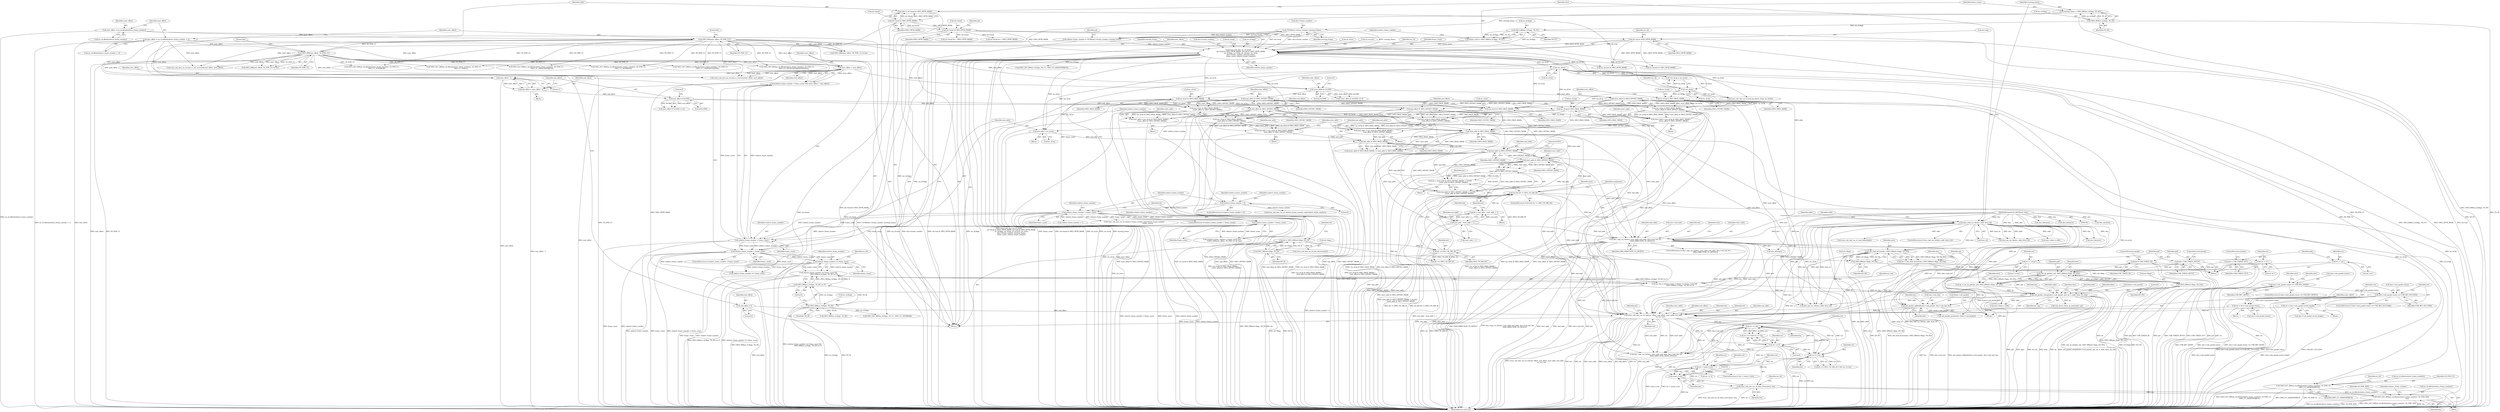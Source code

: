 digraph "0_qemu_26f670a244982335cc08943fb1ec099a2c81e42d@array" {
"1000773" [label="(Call,OHCI_SET_BM(iso_td.offset[relative_frame_number], TD_PSW_SIZE,\n                        len))"];
"1000765" [label="(Call,OHCI_SET_BM(iso_td.offset[relative_frame_number], TD_PSW_CC,\n                        OHCI_CC_DATAOVERRUN))"];
"1000409" [label="(Call,OHCI_BM(start_offset, TD_PSW_CC))"];
"1000389" [label="(Call,start_offset = iso_td.offset[relative_frame_number])"];
"1000419" [label="(Call,OHCI_BM(next_offset, TD_PSW_CC))"];
"1000396" [label="(Call,next_offset = iso_td.offset[relative_frame_number + 1])"];
"1000762" [label="(Call,trace_usb_ohci_iso_td_data_overrun(ret, len))"];
"1000756" [label="(Call,ret > (ssize_t) len)"];
"1000692" [label="(Call,ret <= len)"];
"1000689" [label="(Call,ret >= 0)"];
"1000675" [label="(Call,trace_usb_ohci_iso_td_so(start_offset, end_offset, start_addr, end_addr,\n                             str, len, ret))"];
"1000458" [label="(Call,start_offset & OHCI_OFFSET_MASK)"];
"1000445" [label="(Call,start_offset & 0x1000)"];
"1000434" [label="(Call,start_offset > next_offset)"];
"1000471" [label="(Call,start_offset & OHCI_OFFSET_MASK)"];
"1000512" [label="(Call,end_offset & OHCI_OFFSET_MASK)"];
"1000486" [label="(Call,end_offset & 0x1000)"];
"1000479" [label="(Call,end_offset = next_offset - 1)"];
"1000481" [label="(Call,next_offset - 1)"];
"1000133" [label="(Call,end_offset = 0)"];
"1000499" [label="(Call,end_offset & OHCI_OFFSET_MASK)"];
"1000539" [label="(Call,start_addr & OHCI_OFFSET_MASK)"];
"1000524" [label="(Call,start_addr & OHCI_PAGE_MASK)"];
"1000463" [label="(Call,start_addr = (iso_td.be & OHCI_PAGE_MASK) |\n            (start_offset & OHCI_OFFSET_MASK))"];
"1000465" [label="(Call,(iso_td.be & OHCI_PAGE_MASK) |\n            (start_offset & OHCI_OFFSET_MASK))"];
"1000466" [label="(Call,iso_td.be & OHCI_PAGE_MASK)"];
"1000375" [label="(Call,!iso_td.be)"];
"1000179" [label="(Call,trace_usb_ohci_iso_td_head(\n           ed->head & OHCI_DPTR_MASK, ed->tail & OHCI_DPTR_MASK,\n           iso_td.flags, iso_td.bp, iso_td.next, iso_td.be,\n           ohci->frame_number, starting_frame,\n           frame_count, relative_frame_number))"];
"1000180" [label="(Call,ed->head & OHCI_DPTR_MASK)"];
"1000140" [label="(Call,ed->head & OHCI_DPTR_MASK)"];
"1000185" [label="(Call,ed->tail & OHCI_DPTR_MASK)"];
"1000167" [label="(Call,OHCI_BM(iso_td.flags, TD_FC))"];
"1000160" [label="(Call,OHCI_BM(iso_td.flags, TD_SF))"];
"1000174" [label="(Call,USUB(ohci->frame_number, starting_frame))"];
"1000158" [label="(Call,starting_frame = OHCI_BM(iso_td.flags, TD_SF))"];
"1000165" [label="(Call,frame_count = OHCI_BM(iso_td.flags, TD_FC))"];
"1000172" [label="(Call,relative_frame_number = USUB(ohci->frame_number, starting_frame))"];
"1000450" [label="(Call,start_addr = (iso_td.bp & OHCI_PAGE_MASK) |\n            (start_offset & OHCI_OFFSET_MASK))"];
"1000452" [label="(Call,(iso_td.bp & OHCI_PAGE_MASK) |\n            (start_offset & OHCI_OFFSET_MASK))"];
"1000453" [label="(Call,iso_td.bp & OHCI_PAGE_MASK)"];
"1000371" [label="(Call,!iso_td.bp)"];
"1000494" [label="(Call,iso_td.bp & OHCI_PAGE_MASK)"];
"1000507" [label="(Call,iso_td.be & OHCI_PAGE_MASK)"];
"1000534" [label="(Call,end_addr & OHCI_OFFSET_MASK)"];
"1000527" [label="(Call,end_addr & OHCI_PAGE_MASK)"];
"1000517" [label="(Call,end_addr = iso_td.be)"];
"1000504" [label="(Call,end_addr = (iso_td.be & OHCI_PAGE_MASK) |\n                (end_offset & OHCI_OFFSET_MASK))"];
"1000506" [label="(Call,(iso_td.be & OHCI_PAGE_MASK) |\n                (end_offset & OHCI_OFFSET_MASK))"];
"1000491" [label="(Call,end_addr = (iso_td.bp & OHCI_PAGE_MASK) |\n                (end_offset & OHCI_OFFSET_MASK))"];
"1000493" [label="(Call,(iso_td.bp & OHCI_PAGE_MASK) |\n                (end_offset & OHCI_OFFSET_MASK))"];
"1000559" [label="(Call,ohci_copy_iso_td(ohci, start_addr, end_addr, ohci->usb_buf, len,\n                             DMA_DIRECTION_TO_DEVICE))"];
"1000146" [label="(Call,ohci_read_iso_td(ohci, addr, &iso_td))"];
"1000107" [label="(MethodParameterIn,OHCIState *ohci)"];
"1000138" [label="(Call,addr = ed->head & OHCI_DPTR_MASK)"];
"1000546" [label="(Call,end_addr - start_addr + 1)"];
"1000552" [label="(Call,len && dir != OHCI_TD_DIR_IN)"];
"1000544" [label="(Call,len = end_addr - start_addr + 1)"];
"1000531" [label="(Call,len = (end_addr & OHCI_OFFSET_MASK) + 0x1001\n            - (start_addr & OHCI_OFFSET_MASK))"];
"1000537" [label="(Call,0x1001\n            - (start_addr & OHCI_OFFSET_MASK))"];
"1000554" [label="(Call,dir != OHCI_TD_DIR_IN)"];
"1000330" [label="(Call,dir = OHCI_BM(ed->flags, ED_D))"];
"1000332" [label="(Call,OHCI_BM(ed->flags, ED_D))"];
"1000357" [label="(Call,str = \"setup\")"];
"1000341" [label="(Call,str = \"in\")"];
"1000349" [label="(Call,str = \"out\")"];
"1000621" [label="(Call,usb_packet_addbuf(&ohci->usb_packet, ohci->usb_buf, len))"];
"1000610" [label="(Call,usb_packet_setup(&ohci->usb_packet, pid, ep, 0, addr, false, int_req))"];
"1000602" [label="(Call,usb_ep_get(dev, pid, OHCI_BM(ed->flags, ED_EN)))"];
"1000591" [label="(Call,dev = ohci_find_device(ohci, OHCI_BM(ed->flags, ED_FA)))"];
"1000593" [label="(Call,ohci_find_device(ohci, OHCI_BM(ed->flags, ED_FA)))"];
"1000595" [label="(Call,OHCI_BM(ed->flags, ED_FA))"];
"1000360" [label="(Call,pid = USB_TOKEN_SETUP)"];
"1000352" [label="(Call,pid = USB_TOKEN_OUT)"];
"1000344" [label="(Call,pid = USB_TOKEN_IN)"];
"1000605" [label="(Call,OHCI_BM(ed->flags, ED_EN))"];
"1000600" [label="(Call,ep = usb_ep_get(dev, pid, OHCI_BM(ed->flags, ED_EN)))"];
"1000578" [label="(Call,int_req = relative_frame_number == frame_count &&\n                       OHCI_BM(iso_td.flags, TD_DI) == 0)"];
"1000580" [label="(Call,relative_frame_number == frame_count &&\n                       OHCI_BM(iso_td.flags, TD_DI) == 0)"];
"1000581" [label="(Call,relative_frame_number == frame_count)"];
"1000475" [label="(Call,relative_frame_number < frame_count)"];
"1000431" [label="(Call,relative_frame_number < frame_count)"];
"1000414" [label="(Call,relative_frame_number < frame_count)"];
"1000260" [label="(Call,relative_frame_number > frame_count)"];
"1000250" [label="(Call,relative_frame_number < 0)"];
"1000584" [label="(Call,OHCI_BM(iso_td.flags, TD_DI) == 0)"];
"1000585" [label="(Call,OHCI_BM(iso_td.flags, TD_DI))"];
"1000659" [label="(Call,ret = ohci->usb_packet.actual_length)"];
"1000668" [label="(Call,ret = ohci->usb_packet.status)"];
"1000651" [label="(Call,ohci->usb_packet.status == USB_RET_SUCCESS)"];
"1000637" [label="(Call,ohci->usb_packet.status == USB_RET_ASYNC)"];
"1000733" [label="(Call,ret == len)"];
"1000758" [label="(Call,(ssize_t) len)"];
"1000694" [label="(Identifier,len)"];
"1000586" [label="(Call,iso_td.flags)"];
"1000339" [label="(Block,)"];
"1000630" [label="(Call,usb_handle_packet(dev, &ohci->usb_packet))"];
"1000418" [label="(Call,OHCI_BM(next_offset, TD_PSW_CC) & 0xe)"];
"1000333" [label="(Call,ed->flags)"];
"1000527" [label="(Call,end_addr & OHCI_PAGE_MASK)"];
"1000324" [label="(Call,ohci_die(ohci))"];
"1000514" [label="(Identifier,OHCI_OFFSET_MASK)"];
"1000678" [label="(Identifier,start_addr)"];
"1000485" [label="(Call,(end_offset & 0x1000) == 0)"];
"1000659" [label="(Call,ret = ohci->usb_packet.actual_length)"];
"1000677" [label="(Identifier,end_offset)"];
"1000107" [label="(MethodParameterIn,OHCIState *ohci)"];
"1000501" [label="(Identifier,OHCI_OFFSET_MASK)"];
"1000250" [label="(Call,relative_frame_number < 0)"];
"1000179" [label="(Call,trace_usb_ohci_iso_td_head(\n           ed->head & OHCI_DPTR_MASK, ed->tail & OHCI_DPTR_MASK,\n           iso_td.flags, iso_td.bp, iso_td.next, iso_td.be,\n           ohci->frame_number, starting_frame,\n           frame_count, relative_frame_number))"];
"1000657" [label="(Identifier,USB_RET_SUCCESS)"];
"1000643" [label="(Identifier,USB_RET_ASYNC)"];
"1000460" [label="(Identifier,OHCI_OFFSET_MASK)"];
"1000534" [label="(Call,end_addr & OHCI_OFFSET_MASK)"];
"1000149" [label="(Call,&iso_td)"];
"1000658" [label="(Block,)"];
"1000768" [label="(Identifier,iso_td)"];
"1000681" [label="(Identifier,len)"];
"1000398" [label="(Call,iso_td.offset[relative_frame_number + 1])"];
"1000480" [label="(Identifier,end_offset)"];
"1000173" [label="(Identifier,relative_frame_number)"];
"1000486" [label="(Call,end_offset & 0x1000)"];
"1000166" [label="(Identifier,frame_count)"];
"1000133" [label="(Call,end_offset = 0)"];
"1000626" [label="(Call,ohci->usb_buf)"];
"1000465" [label="(Call,(iso_td.be & OHCI_PAGE_MASK) |\n            (start_offset & OHCI_OFFSET_MASK))"];
"1000737" [label="(Call,OHCI_SET_BM(iso_td.offset[relative_frame_number], TD_PSW_CC,\n                    OHCI_CC_NOERROR))"];
"1000445" [label="(Call,start_offset & 0x1000)"];
"1000353" [label="(Identifier,pid)"];
"1000774" [label="(Call,iso_td.offset[relative_frame_number])"];
"1000512" [label="(Call,end_offset & OHCI_OFFSET_MASK)"];
"1000526" [label="(Identifier,OHCI_PAGE_MASK)"];
"1000165" [label="(Call,frame_count = OHCI_BM(iso_td.flags, TD_FC))"];
"1000616" [label="(Identifier,ep)"];
"1000363" [label="(ControlStructure,break;)"];
"1000273" [label="(Call,ed->head &= ~OHCI_DPTR_MASK)"];
"1000618" [label="(Identifier,addr)"];
"1000380" [label="(Call,trace_usb_ohci_iso_td_bad_bp_be(iso_td.bp, iso_td.be))"];
"1000189" [label="(Identifier,OHCI_DPTR_MASK)"];
"1000569" [label="(Call,ohci_die(ohci))"];
"1000168" [label="(Call,iso_td.flags)"];
"1000772" [label="(Identifier,OHCI_CC_DATAOVERRUN)"];
"1000560" [label="(Identifier,ohci)"];
"1000187" [label="(Identifier,ed)"];
"1000506" [label="(Call,(iso_td.be & OHCI_PAGE_MASK) |\n                (end_offset & OHCI_OFFSET_MASK))"];
"1000344" [label="(Call,pid = USB_TOKEN_IN)"];
"1000492" [label="(Identifier,end_addr)"];
"1000164" [label="(Identifier,TD_SF)"];
"1000765" [label="(Call,OHCI_SET_BM(iso_td.offset[relative_frame_number], TD_PSW_CC,\n                        OHCI_CC_DATAOVERRUN))"];
"1000377" [label="(Identifier,iso_td)"];
"1000733" [label="(Call,ret == len)"];
"1000624" [label="(Identifier,ohci)"];
"1000459" [label="(Identifier,start_offset)"];
"1000553" [label="(Identifier,len)"];
"1000596" [label="(Call,ed->flags)"];
"1000603" [label="(Identifier,dev)"];
"1000199" [label="(Call,iso_td.be)"];
"1000680" [label="(Identifier,str)"];
"1000859" [label="(Call,OHCI_SET_BM(iso_td.flags, TD_CC, OHCI_CC_NOERROR))"];
"1000676" [label="(Identifier,start_offset)"];
"1000764" [label="(Identifier,len)"];
"1000438" [label="(Call,trace_usb_ohci_iso_td_bad_cc_overrun(start_offset, next_offset))"];
"1000359" [label="(Literal,\"setup\")"];
"1000207" [label="(Identifier,relative_frame_number)"];
"1000789" [label="(Call,OHCI_SET_BM(iso_td.offset[relative_frame_number], TD_PSW_CC,\n                        OHCI_CC_DATAUNDERRUN))"];
"1000516" [label="(Block,)"];
"1000636" [label="(ControlStructure,if (ohci->usb_packet.status == USB_RET_ASYNC))"];
"1000408" [label="(Call,OHCI_BM(start_offset, TD_PSW_CC) & 0xe)"];
"1000546" [label="(Call,end_addr - start_addr + 1)"];
"1000479" [label="(Call,end_offset = next_offset - 1)"];
"1000874" [label="(Call,iso_td.next & OHCI_DPTR_MASK)"];
"1000462" [label="(Block,)"];
"1000910" [label="(Call,ohci_put_iso_td(ohci, addr, &iso_td))"];
"1000262" [label="(Identifier,frame_count)"];
"1000583" [label="(Identifier,frame_count)"];
"1000763" [label="(Identifier,ret)"];
"1000490" [label="(Block,)"];
"1000415" [label="(Identifier,relative_frame_number)"];
"1000421" [label="(Identifier,TD_PSW_CC)"];
"1000196" [label="(Call,iso_td.next)"];
"1000146" [label="(Call,ohci_read_iso_td(ohci, addr, &iso_td))"];
"1000679" [label="(Identifier,end_addr)"];
"1000457" [label="(Identifier,OHCI_PAGE_MASK)"];
"1000773" [label="(Call,OHCI_SET_BM(iso_td.offset[relative_frame_number], TD_PSW_SIZE,\n                        len))"];
"1000487" [label="(Identifier,end_offset)"];
"1000660" [label="(Identifier,ret)"];
"1000389" [label="(Call,start_offset = iso_td.offset[relative_frame_number])"];
"1000211" [label="(Identifier,iso_td)"];
"1000670" [label="(Call,ohci->usb_packet.status)"];
"1000646" [label="(Identifier,dev)"];
"1000756" [label="(Call,ret > (ssize_t) len)"];
"1000615" [label="(Identifier,pid)"];
"1000533" [label="(Call,(end_addr & OHCI_OFFSET_MASK) + 0x1001\n            - (start_addr & OHCI_OFFSET_MASK))"];
"1000358" [label="(Identifier,str)"];
"1000453" [label="(Call,iso_td.bp & OHCI_PAGE_MASK)"];
"1000734" [label="(Identifier,ret)"];
"1000346" [label="(Identifier,USB_TOKEN_IN)"];
"1000645" [label="(Call,usb_device_flush_ep_queue(dev, ep))"];
"1000916" [label="(Call,ohci_die(ohci))"];
"1000755" [label="(ControlStructure,if (ret > (ssize_t) len))"];
"1000575" [label="(Identifier,completion)"];
"1000697" [label="(Call,ohci_copy_iso_td(ohci, start_addr, end_addr, ohci->usb_buf, ret,\n                             DMA_DIRECTION_FROM_DEVICE))"];
"1000493" [label="(Call,(iso_td.bp & OHCI_PAGE_MASK) |\n                (end_offset & OHCI_OFFSET_MASK))"];
"1000483" [label="(Literal,1)"];
"1000361" [label="(Identifier,pid)"];
"1000667" [label="(Block,)"];
"1000761" [label="(Block,)"];
"1000154" [label="(Call,ohci_die(ohci))"];
"1000855" [label="(Call,relative_frame_number == frame_count)"];
"1000601" [label="(Identifier,ep)"];
"1000500" [label="(Identifier,end_offset)"];
"1000477" [label="(Identifier,frame_count)"];
"1000172" [label="(Call,relative_frame_number = USUB(ohci->frame_number, starting_frame))"];
"1000345" [label="(Identifier,pid)"];
"1000554" [label="(Call,dir != OHCI_TD_DIR_IN)"];
"1000544" [label="(Call,len = end_addr - start_addr + 1)"];
"1000637" [label="(Call,ohci->usb_packet.status == USB_RET_ASYNC)"];
"1000589" [label="(Identifier,TD_DI)"];
"1000206" [label="(Identifier,frame_count)"];
"1000689" [label="(Call,ret >= 0)"];
"1000186" [label="(Call,ed->tail)"];
"1000352" [label="(Call,pid = USB_TOKEN_OUT)"];
"1000499" [label="(Call,end_offset & OHCI_OFFSET_MASK)"];
"1000528" [label="(Identifier,end_addr)"];
"1000370" [label="(Call,!iso_td.bp || !iso_td.be)"];
"1000354" [label="(Identifier,USB_TOKEN_OUT)"];
"1000416" [label="(Identifier,frame_count)"];
"1000255" [label="(Identifier,relative_frame_number)"];
"1000267" [label="(Call,OHCI_SET_BM(iso_td.flags, TD_CC, OHCI_CC_DATAOVERRUN))"];
"1000688" [label="(Call,ret >= 0 && ret <= len)"];
"1000669" [label="(Identifier,ret)"];
"1000473" [label="(Identifier,OHCI_OFFSET_MASK)"];
"1000494" [label="(Call,iso_td.bp & OHCI_PAGE_MASK)"];
"1000519" [label="(Call,iso_td.be)"];
"1000580" [label="(Call,relative_frame_number == frame_count &&\n                       OHCI_BM(iso_td.flags, TD_DI) == 0)"];
"1000576" [label="(Block,)"];
"1000735" [label="(Identifier,len)"];
"1000446" [label="(Identifier,start_offset)"];
"1000147" [label="(Identifier,ohci)"];
"1000141" [label="(Call,ed->head)"];
"1000539" [label="(Call,start_addr & OHCI_OFFSET_MASK)"];
"1000638" [label="(Call,ohci->usb_packet.status)"];
"1000191" [label="(Identifier,iso_td)"];
"1000654" [label="(Identifier,ohci)"];
"1000452" [label="(Call,(iso_td.bp & OHCI_PAGE_MASK) |\n            (start_offset & OHCI_OFFSET_MASK))"];
"1000622" [label="(Call,&ohci->usb_packet)"];
"1000651" [label="(Call,ohci->usb_packet.status == USB_RET_SUCCESS)"];
"1000347" [label="(ControlStructure,break;)"];
"1000362" [label="(Identifier,USB_TOKEN_SETUP)"];
"1000711" [label="(Call,OHCI_SET_BM(iso_td.offset[relative_frame_number], TD_PSW_CC,\n                    OHCI_CC_NOERROR))"];
"1000543" [label="(Block,)"];
"1000341" [label="(Call,str = \"in\")"];
"1000886" [label="(Call,ohci->done = addr)"];
"1000175" [label="(Call,ohci->frame_number)"];
"1000498" [label="(Identifier,OHCI_PAGE_MASK)"];
"1000482" [label="(Identifier,next_offset)"];
"1000349" [label="(Call,str = \"out\")"];
"1000532" [label="(Identifier,len)"];
"1000619" [label="(Identifier,false)"];
"1000845" [label="(Call,OHCI_SET_BM(iso_td.offset[relative_frame_number], TD_PSW_CC,\n                            OHCI_CC_UNDEXPETEDPID))"];
"1000511" [label="(Identifier,OHCI_PAGE_MASK)"];
"1000780" [label="(Identifier,len)"];
"1000180" [label="(Call,ed->head & OHCI_DPTR_MASK)"];
"1000541" [label="(Identifier,OHCI_OFFSET_MASK)"];
"1000413" [label="(Call,(relative_frame_number < frame_count) && \n         !(OHCI_BM(next_offset, TD_PSW_CC) & 0xe))"];
"1000185" [label="(Call,ed->tail & OHCI_DPTR_MASK)"];
"1000433" [label="(Identifier,frame_count)"];
"1000779" [label="(Identifier,TD_PSW_SIZE)"];
"1000587" [label="(Identifier,iso_td)"];
"1000920" [label="(MethodReturn,static int)"];
"1000365" [label="(Call,trace_usb_ohci_iso_td_bad_direction(dir))"];
"1000249" [label="(ControlStructure,if (relative_frame_number < 0))"];
"1000530" [label="(Block,)"];
"1000584" [label="(Call,OHCI_BM(iso_td.flags, TD_DI) == 0)"];
"1000481" [label="(Call,next_offset - 1)"];
"1000251" [label="(Identifier,relative_frame_number)"];
"1000454" [label="(Call,iso_td.bp)"];
"1000585" [label="(Call,OHCI_BM(iso_td.flags, TD_DI))"];
"1000631" [label="(Identifier,dev)"];
"1000436" [label="(Identifier,next_offset)"];
"1000466" [label="(Call,iso_td.be & OHCI_PAGE_MASK)"];
"1000160" [label="(Call,OHCI_BM(iso_td.flags, TD_SF))"];
"1000524" [label="(Call,start_addr & OHCI_PAGE_MASK)"];
"1000609" [label="(Identifier,ED_EN)"];
"1000422" [label="(Literal,0xe)"];
"1000402" [label="(Call,relative_frame_number + 1)"];
"1000167" [label="(Call,OHCI_BM(iso_td.flags, TD_FC))"];
"1000578" [label="(Call,int_req = relative_frame_number == frame_count &&\n                       OHCI_BM(iso_td.flags, TD_DI) == 0)"];
"1000611" [label="(Call,&ohci->usb_packet)"];
"1000435" [label="(Identifier,start_offset)"];
"1000134" [label="(Identifier,end_offset)"];
"1000371" [label="(Call,!iso_td.bp)"];
"1000757" [label="(Identifier,ret)"];
"1000458" [label="(Call,start_offset & OHCI_OFFSET_MASK)"];
"1000332" [label="(Call,OHCI_BM(ed->flags, ED_D))"];
"1000444" [label="(Call,(start_offset & 0x1000) == 0)"];
"1000331" [label="(Identifier,dir)"];
"1000397" [label="(Identifier,next_offset)"];
"1000343" [label="(Literal,\"in\")"];
"1000342" [label="(Identifier,str)"];
"1000652" [label="(Call,ohci->usb_packet.status)"];
"1000489" [label="(Literal,0)"];
"1000338" [label="(Identifier,dir)"];
"1000766" [label="(Call,iso_td.offset[relative_frame_number])"];
"1000148" [label="(Identifier,addr)"];
"1000590" [label="(Literal,0)"];
"1000604" [label="(Identifier,pid)"];
"1000491" [label="(Call,end_addr = (iso_td.bp & OHCI_PAGE_MASK) |\n                (end_offset & OHCI_OFFSET_MASK))"];
"1000661" [label="(Call,ohci->usb_packet.actual_length)"];
"1000760" [label="(Identifier,len)"];
"1000559" [label="(Call,ohci_copy_iso_td(ohci, start_addr, end_addr, ohci->usb_buf, len,\n                             DMA_DIRECTION_TO_DEVICE))"];
"1000294" [label="(Call,ohci->done = addr)"];
"1000432" [label="(Identifier,relative_frame_number)"];
"1000545" [label="(Identifier,len)"];
"1000451" [label="(Identifier,start_addr)"];
"1000110" [label="(Block,)"];
"1000471" [label="(Call,start_offset & OHCI_OFFSET_MASK)"];
"1000547" [label="(Identifier,end_addr)"];
"1000318" [label="(Call,ohci_put_iso_td(ohci, addr, &iso_td))"];
"1000513" [label="(Identifier,end_offset)"];
"1000205" [label="(Identifier,starting_frame)"];
"1000351" [label="(Literal,\"out\")"];
"1000476" [label="(Identifier,relative_frame_number)"];
"1000682" [label="(Identifier,ret)"];
"1000350" [label="(Identifier,str)"];
"1000594" [label="(Identifier,ohci)"];
"1000158" [label="(Call,starting_frame = OHCI_BM(iso_td.flags, TD_SF))"];
"1000552" [label="(Call,len && dir != OHCI_TD_DIR_IN)"];
"1000254" [label="(Call,trace_usb_ohci_iso_td_relative_frame_number_neg(relative_frame_number))"];
"1000412" [label="(Literal,0xe)"];
"1000591" [label="(Call,dev = ohci_find_device(ohci, OHCI_BM(ed->flags, ED_FA)))"];
"1000692" [label="(Call,ret <= len)"];
"1000605" [label="(Call,OHCI_BM(ed->flags, ED_EN))"];
"1000420" [label="(Identifier,next_offset)"];
"1000504" [label="(Call,end_addr = (iso_td.be & OHCI_PAGE_MASK) |\n                (end_offset & OHCI_OFFSET_MASK))"];
"1000606" [label="(Call,ed->flags)"];
"1000171" [label="(Identifier,TD_FC)"];
"1000540" [label="(Identifier,start_addr)"];
"1000804" [label="(Call,OHCI_SET_BM(iso_td.offset[relative_frame_number], TD_PSW_CC,\n                            OHCI_CC_DEVICENOTRESPONDING))"];
"1000414" [label="(Call,relative_frame_number < frame_count)"];
"1000525" [label="(Identifier,start_addr)"];
"1000252" [label="(Literal,0)"];
"1000470" [label="(Identifier,OHCI_PAGE_MASK)"];
"1000475" [label="(Call,relative_frame_number < frame_count)"];
"1000430" [label="(Call,(relative_frame_number < frame_count) && (start_offset > next_offset))"];
"1000152" [label="(Call,trace_usb_ohci_iso_td_read_failed(addr))"];
"1000592" [label="(Identifier,dev)"];
"1000650" [label="(ControlStructure,if (ohci->usb_packet.status == USB_RET_SUCCESS))"];
"1000396" [label="(Call,next_offset = iso_td.offset[relative_frame_number + 1])"];
"1000561" [label="(Identifier,start_addr)"];
"1000140" [label="(Call,ed->head & OHCI_DPTR_MASK)"];
"1000153" [label="(Identifier,addr)"];
"1000762" [label="(Call,trace_usb_ohci_iso_td_data_overrun(ret, len))"];
"1000139" [label="(Identifier,addr)"];
"1000478" [label="(Block,)"];
"1000161" [label="(Call,iso_td.flags)"];
"1000668" [label="(Call,ret = ohci->usb_packet.status)"];
"1000495" [label="(Call,iso_td.bp)"];
"1000447" [label="(Literal,0x1000)"];
"1000531" [label="(Call,len = (end_addr & OHCI_OFFSET_MASK) + 0x1001\n            - (start_addr & OHCI_OFFSET_MASK))"];
"1000548" [label="(Call,start_addr + 1)"];
"1000411" [label="(Identifier,TD_PSW_CC)"];
"1000602" [label="(Call,usb_ep_get(dev, pid, OHCI_BM(ed->flags, ED_EN)))"];
"1000593" [label="(Call,ohci_find_device(ohci, OHCI_BM(ed->flags, ED_FA)))"];
"1000771" [label="(Identifier,TD_PSW_CC)"];
"1000181" [label="(Call,ed->head)"];
"1000555" [label="(Identifier,dir)"];
"1000621" [label="(Call,usb_packet_addbuf(&ohci->usb_packet, ohci->usb_buf, len))"];
"1000523" [label="(Call,(start_addr & OHCI_PAGE_MASK) != (end_addr & OHCI_PAGE_MASK))"];
"1000783" [label="(Call,ret >= 0)"];
"1000375" [label="(Call,!iso_td.be)"];
"1000449" [label="(Block,)"];
"1000261" [label="(Identifier,relative_frame_number)"];
"1000264" [label="(Call,trace_usb_ohci_iso_td_relative_frame_number_big(relative_frame_number,\n                                                        frame_count))"];
"1000336" [label="(Identifier,ED_D)"];
"1000856" [label="(Identifier,relative_frame_number)"];
"1000581" [label="(Call,relative_frame_number == frame_count)"];
"1000202" [label="(Call,ohci->frame_number)"];
"1000538" [label="(Literal,0x1001)"];
"1000729" [label="(Call,dir == OHCI_TD_DIR_OUT && ret == len)"];
"1000556" [label="(Identifier,OHCI_TD_DIR_IN)"];
"1000431" [label="(Call,relative_frame_number < frame_count)"];
"1000448" [label="(Literal,0)"];
"1000758" [label="(Call,(ssize_t) len)"];
"1000390" [label="(Identifier,start_offset)"];
"1000174" [label="(Call,USUB(ohci->frame_number, starting_frame))"];
"1000582" [label="(Identifier,relative_frame_number)"];
"1000776" [label="(Identifier,iso_td)"];
"1000551" [label="(ControlStructure,if (len && dir != OHCI_TD_DIR_IN))"];
"1000138" [label="(Call,addr = ed->head & OHCI_DPTR_MASK)"];
"1000893" [label="(Call,OHCI_BM(iso_td.flags, TD_DI))"];
"1000567" [label="(Identifier,DMA_DIRECTION_TO_DEVICE)"];
"1000357" [label="(Call,str = \"setup\")"];
"1000193" [label="(Call,iso_td.bp)"];
"1000675" [label="(Call,trace_usb_ohci_iso_td_so(start_offset, end_offset, start_addr, end_addr,\n                             str, len, ret))"];
"1000529" [label="(Identifier,OHCI_PAGE_MASK)"];
"1000690" [label="(Identifier,ret)"];
"1000691" [label="(Literal,0)"];
"1000784" [label="(Identifier,ret)"];
"1000467" [label="(Call,iso_td.be)"];
"1000518" [label="(Identifier,end_addr)"];
"1000450" [label="(Call,start_addr = (iso_td.bp & OHCI_PAGE_MASK) |\n            (start_offset & OHCI_OFFSET_MASK))"];
"1000536" [label="(Identifier,OHCI_OFFSET_MASK)"];
"1000376" [label="(Call,iso_td.be)"];
"1000184" [label="(Identifier,OHCI_DPTR_MASK)"];
"1000507" [label="(Call,iso_td.be & OHCI_PAGE_MASK)"];
"1000472" [label="(Identifier,start_offset)"];
"1000259" [label="(ControlStructure,if (relative_frame_number > frame_count))"];
"1000686" [label="(Identifier,dir)"];
"1000464" [label="(Identifier,start_addr)"];
"1000865" [label="(Call,ed->head &= ~OHCI_DPTR_MASK)"];
"1000463" [label="(Call,start_addr = (iso_td.be & OHCI_PAGE_MASK) |\n            (start_offset & OHCI_OFFSET_MASK))"];
"1000282" [label="(Call,iso_td.next & OHCI_DPTR_MASK)"];
"1000707" [label="(Call,ohci_die(ohci))"];
"1000599" [label="(Identifier,ED_FA)"];
"1000537" [label="(Call,0x1001\n            - (start_addr & OHCI_OFFSET_MASK))"];
"1000159" [label="(Identifier,starting_frame)"];
"1000419" [label="(Call,OHCI_BM(next_offset, TD_PSW_CC))"];
"1000558" [label="(ControlStructure,if (ohci_copy_iso_td(ohci, start_addr, end_addr, ohci->usb_buf, len,\n                             DMA_DIRECTION_TO_DEVICE)))"];
"1000629" [label="(Identifier,len)"];
"1000434" [label="(Call,start_offset > next_offset)"];
"1000144" [label="(Identifier,OHCI_DPTR_MASK)"];
"1000260" [label="(Call,relative_frame_number > frame_count)"];
"1000503" [label="(Block,)"];
"1000595" [label="(Call,OHCI_BM(ed->flags, ED_FA))"];
"1000617" [label="(Literal,0)"];
"1000517" [label="(Call,end_addr = iso_td.be)"];
"1000355" [label="(ControlStructure,break;)"];
"1000474" [label="(ControlStructure,if (relative_frame_number < frame_count))"];
"1000190" [label="(Call,iso_td.flags)"];
"1000372" [label="(Call,iso_td.bp)"];
"1000535" [label="(Identifier,end_addr)"];
"1000610" [label="(Call,usb_packet_setup(&ohci->usb_packet, pid, ep, 0, addr, false, int_req))"];
"1000360" [label="(Call,pid = USB_TOKEN_SETUP)"];
"1000409" [label="(Call,OHCI_BM(start_offset, TD_PSW_CC))"];
"1000145" [label="(ControlStructure,if (ohci_read_iso_td(ohci, addr, &iso_td)))"];
"1000505" [label="(Identifier,end_addr)"];
"1000424" [label="(Call,trace_usb_ohci_iso_td_bad_cc_not_accessed(start_offset, next_offset))"];
"1000685" [label="(Call,dir == OHCI_TD_DIR_IN)"];
"1000562" [label="(Identifier,end_addr)"];
"1000693" [label="(Identifier,ret)"];
"1000265" [label="(Identifier,relative_frame_number)"];
"1000563" [label="(Call,ohci->usb_buf)"];
"1000613" [label="(Identifier,ohci)"];
"1000488" [label="(Literal,0x1000)"];
"1000566" [label="(Identifier,len)"];
"1000620" [label="(Identifier,int_req)"];
"1000410" [label="(Identifier,start_offset)"];
"1000570" [label="(Identifier,ohci)"];
"1000135" [label="(Literal,0)"];
"1000579" [label="(Identifier,int_req)"];
"1000391" [label="(Call,iso_td.offset[relative_frame_number])"];
"1000330" [label="(Call,dir = OHCI_BM(ed->flags, ED_D))"];
"1000178" [label="(Identifier,starting_frame)"];
"1000182" [label="(Identifier,ed)"];
"1000508" [label="(Call,iso_td.be)"];
"1000600" [label="(Call,ep = usb_ep_get(dev, pid, OHCI_BM(ed->flags, ED_EN)))"];
"1000825" [label="(Call,OHCI_SET_BM(iso_td.offset[relative_frame_number], TD_PSW_CC,\n                            OHCI_CC_STALL))"];
"1000773" -> "1000761"  [label="AST: "];
"1000773" -> "1000780"  [label="CFG: "];
"1000774" -> "1000773"  [label="AST: "];
"1000779" -> "1000773"  [label="AST: "];
"1000780" -> "1000773"  [label="AST: "];
"1000856" -> "1000773"  [label="CFG: "];
"1000773" -> "1000920"  [label="DDG: OHCI_SET_BM(iso_td.offset[relative_frame_number], TD_PSW_SIZE,\n                        len)"];
"1000773" -> "1000920"  [label="DDG: len"];
"1000773" -> "1000920"  [label="DDG: iso_td.offset[relative_frame_number]"];
"1000773" -> "1000920"  [label="DDG: TD_PSW_SIZE"];
"1000765" -> "1000773"  [label="DDG: iso_td.offset[relative_frame_number]"];
"1000762" -> "1000773"  [label="DDG: len"];
"1000765" -> "1000761"  [label="AST: "];
"1000765" -> "1000772"  [label="CFG: "];
"1000766" -> "1000765"  [label="AST: "];
"1000771" -> "1000765"  [label="AST: "];
"1000772" -> "1000765"  [label="AST: "];
"1000776" -> "1000765"  [label="CFG: "];
"1000765" -> "1000920"  [label="DDG: OHCI_SET_BM(iso_td.offset[relative_frame_number], TD_PSW_CC,\n                        OHCI_CC_DATAOVERRUN)"];
"1000765" -> "1000920"  [label="DDG: OHCI_CC_DATAOVERRUN"];
"1000765" -> "1000920"  [label="DDG: TD_PSW_CC"];
"1000409" -> "1000765"  [label="DDG: TD_PSW_CC"];
"1000419" -> "1000765"  [label="DDG: TD_PSW_CC"];
"1000409" -> "1000408"  [label="AST: "];
"1000409" -> "1000411"  [label="CFG: "];
"1000410" -> "1000409"  [label="AST: "];
"1000411" -> "1000409"  [label="AST: "];
"1000412" -> "1000409"  [label="CFG: "];
"1000409" -> "1000920"  [label="DDG: TD_PSW_CC"];
"1000409" -> "1000408"  [label="DDG: start_offset"];
"1000409" -> "1000408"  [label="DDG: TD_PSW_CC"];
"1000389" -> "1000409"  [label="DDG: start_offset"];
"1000409" -> "1000419"  [label="DDG: TD_PSW_CC"];
"1000409" -> "1000424"  [label="DDG: start_offset"];
"1000409" -> "1000434"  [label="DDG: start_offset"];
"1000409" -> "1000438"  [label="DDG: start_offset"];
"1000409" -> "1000445"  [label="DDG: start_offset"];
"1000409" -> "1000711"  [label="DDG: TD_PSW_CC"];
"1000409" -> "1000737"  [label="DDG: TD_PSW_CC"];
"1000409" -> "1000789"  [label="DDG: TD_PSW_CC"];
"1000409" -> "1000804"  [label="DDG: TD_PSW_CC"];
"1000409" -> "1000825"  [label="DDG: TD_PSW_CC"];
"1000409" -> "1000845"  [label="DDG: TD_PSW_CC"];
"1000389" -> "1000110"  [label="AST: "];
"1000389" -> "1000391"  [label="CFG: "];
"1000390" -> "1000389"  [label="AST: "];
"1000391" -> "1000389"  [label="AST: "];
"1000397" -> "1000389"  [label="CFG: "];
"1000389" -> "1000920"  [label="DDG: iso_td.offset[relative_frame_number]"];
"1000419" -> "1000418"  [label="AST: "];
"1000419" -> "1000421"  [label="CFG: "];
"1000420" -> "1000419"  [label="AST: "];
"1000421" -> "1000419"  [label="AST: "];
"1000422" -> "1000419"  [label="CFG: "];
"1000419" -> "1000920"  [label="DDG: next_offset"];
"1000419" -> "1000920"  [label="DDG: TD_PSW_CC"];
"1000419" -> "1000418"  [label="DDG: next_offset"];
"1000419" -> "1000418"  [label="DDG: TD_PSW_CC"];
"1000396" -> "1000419"  [label="DDG: next_offset"];
"1000419" -> "1000424"  [label="DDG: next_offset"];
"1000419" -> "1000434"  [label="DDG: next_offset"];
"1000419" -> "1000438"  [label="DDG: next_offset"];
"1000419" -> "1000481"  [label="DDG: next_offset"];
"1000419" -> "1000711"  [label="DDG: TD_PSW_CC"];
"1000419" -> "1000737"  [label="DDG: TD_PSW_CC"];
"1000419" -> "1000789"  [label="DDG: TD_PSW_CC"];
"1000419" -> "1000804"  [label="DDG: TD_PSW_CC"];
"1000419" -> "1000825"  [label="DDG: TD_PSW_CC"];
"1000419" -> "1000845"  [label="DDG: TD_PSW_CC"];
"1000396" -> "1000110"  [label="AST: "];
"1000396" -> "1000398"  [label="CFG: "];
"1000397" -> "1000396"  [label="AST: "];
"1000398" -> "1000396"  [label="AST: "];
"1000410" -> "1000396"  [label="CFG: "];
"1000396" -> "1000920"  [label="DDG: next_offset"];
"1000396" -> "1000920"  [label="DDG: iso_td.offset[relative_frame_number + 1]"];
"1000396" -> "1000424"  [label="DDG: next_offset"];
"1000396" -> "1000434"  [label="DDG: next_offset"];
"1000396" -> "1000438"  [label="DDG: next_offset"];
"1000396" -> "1000481"  [label="DDG: next_offset"];
"1000762" -> "1000761"  [label="AST: "];
"1000762" -> "1000764"  [label="CFG: "];
"1000763" -> "1000762"  [label="AST: "];
"1000764" -> "1000762"  [label="AST: "];
"1000768" -> "1000762"  [label="CFG: "];
"1000762" -> "1000920"  [label="DDG: trace_usb_ohci_iso_td_data_overrun(ret, len)"];
"1000762" -> "1000920"  [label="DDG: ret"];
"1000756" -> "1000762"  [label="DDG: ret"];
"1000758" -> "1000762"  [label="DDG: len"];
"1000756" -> "1000755"  [label="AST: "];
"1000756" -> "1000758"  [label="CFG: "];
"1000757" -> "1000756"  [label="AST: "];
"1000758" -> "1000756"  [label="AST: "];
"1000763" -> "1000756"  [label="CFG: "];
"1000784" -> "1000756"  [label="CFG: "];
"1000756" -> "1000920"  [label="DDG: (ssize_t) len"];
"1000756" -> "1000920"  [label="DDG: ret > (ssize_t) len"];
"1000692" -> "1000756"  [label="DDG: ret"];
"1000675" -> "1000756"  [label="DDG: ret"];
"1000733" -> "1000756"  [label="DDG: ret"];
"1000689" -> "1000756"  [label="DDG: ret"];
"1000758" -> "1000756"  [label="DDG: len"];
"1000756" -> "1000783"  [label="DDG: ret"];
"1000692" -> "1000688"  [label="AST: "];
"1000692" -> "1000694"  [label="CFG: "];
"1000693" -> "1000692"  [label="AST: "];
"1000694" -> "1000692"  [label="AST: "];
"1000688" -> "1000692"  [label="CFG: "];
"1000692" -> "1000920"  [label="DDG: ret"];
"1000692" -> "1000920"  [label="DDG: len"];
"1000692" -> "1000688"  [label="DDG: ret"];
"1000692" -> "1000688"  [label="DDG: len"];
"1000689" -> "1000692"  [label="DDG: ret"];
"1000675" -> "1000692"  [label="DDG: len"];
"1000692" -> "1000697"  [label="DDG: ret"];
"1000692" -> "1000733"  [label="DDG: ret"];
"1000692" -> "1000733"  [label="DDG: len"];
"1000692" -> "1000758"  [label="DDG: len"];
"1000689" -> "1000688"  [label="AST: "];
"1000689" -> "1000691"  [label="CFG: "];
"1000690" -> "1000689"  [label="AST: "];
"1000691" -> "1000689"  [label="AST: "];
"1000693" -> "1000689"  [label="CFG: "];
"1000688" -> "1000689"  [label="CFG: "];
"1000689" -> "1000920"  [label="DDG: ret"];
"1000689" -> "1000688"  [label="DDG: ret"];
"1000689" -> "1000688"  [label="DDG: 0"];
"1000675" -> "1000689"  [label="DDG: ret"];
"1000689" -> "1000697"  [label="DDG: ret"];
"1000689" -> "1000733"  [label="DDG: ret"];
"1000675" -> "1000110"  [label="AST: "];
"1000675" -> "1000682"  [label="CFG: "];
"1000676" -> "1000675"  [label="AST: "];
"1000677" -> "1000675"  [label="AST: "];
"1000678" -> "1000675"  [label="AST: "];
"1000679" -> "1000675"  [label="AST: "];
"1000680" -> "1000675"  [label="AST: "];
"1000681" -> "1000675"  [label="AST: "];
"1000682" -> "1000675"  [label="AST: "];
"1000686" -> "1000675"  [label="CFG: "];
"1000675" -> "1000920"  [label="DDG: len"];
"1000675" -> "1000920"  [label="DDG: ret"];
"1000675" -> "1000920"  [label="DDG: start_addr"];
"1000675" -> "1000920"  [label="DDG: start_offset"];
"1000675" -> "1000920"  [label="DDG: end_offset"];
"1000675" -> "1000920"  [label="DDG: str"];
"1000675" -> "1000920"  [label="DDG: end_addr"];
"1000675" -> "1000920"  [label="DDG: trace_usb_ohci_iso_td_so(start_offset, end_offset, start_addr, end_addr,\n                             str, len, ret)"];
"1000458" -> "1000675"  [label="DDG: start_offset"];
"1000471" -> "1000675"  [label="DDG: start_offset"];
"1000512" -> "1000675"  [label="DDG: end_offset"];
"1000133" -> "1000675"  [label="DDG: end_offset"];
"1000499" -> "1000675"  [label="DDG: end_offset"];
"1000539" -> "1000675"  [label="DDG: start_addr"];
"1000559" -> "1000675"  [label="DDG: start_addr"];
"1000559" -> "1000675"  [label="DDG: end_addr"];
"1000559" -> "1000675"  [label="DDG: len"];
"1000524" -> "1000675"  [label="DDG: start_addr"];
"1000546" -> "1000675"  [label="DDG: end_addr"];
"1000534" -> "1000675"  [label="DDG: end_addr"];
"1000357" -> "1000675"  [label="DDG: str"];
"1000341" -> "1000675"  [label="DDG: str"];
"1000349" -> "1000675"  [label="DDG: str"];
"1000552" -> "1000675"  [label="DDG: len"];
"1000621" -> "1000675"  [label="DDG: len"];
"1000659" -> "1000675"  [label="DDG: ret"];
"1000668" -> "1000675"  [label="DDG: ret"];
"1000675" -> "1000697"  [label="DDG: start_addr"];
"1000675" -> "1000697"  [label="DDG: end_addr"];
"1000675" -> "1000697"  [label="DDG: ret"];
"1000675" -> "1000733"  [label="DDG: ret"];
"1000675" -> "1000733"  [label="DDG: len"];
"1000675" -> "1000758"  [label="DDG: len"];
"1000458" -> "1000452"  [label="AST: "];
"1000458" -> "1000460"  [label="CFG: "];
"1000459" -> "1000458"  [label="AST: "];
"1000460" -> "1000458"  [label="AST: "];
"1000452" -> "1000458"  [label="CFG: "];
"1000458" -> "1000920"  [label="DDG: OHCI_OFFSET_MASK"];
"1000458" -> "1000920"  [label="DDG: start_offset"];
"1000458" -> "1000452"  [label="DDG: start_offset"];
"1000458" -> "1000452"  [label="DDG: OHCI_OFFSET_MASK"];
"1000445" -> "1000458"  [label="DDG: start_offset"];
"1000458" -> "1000499"  [label="DDG: OHCI_OFFSET_MASK"];
"1000458" -> "1000512"  [label="DDG: OHCI_OFFSET_MASK"];
"1000458" -> "1000534"  [label="DDG: OHCI_OFFSET_MASK"];
"1000445" -> "1000444"  [label="AST: "];
"1000445" -> "1000447"  [label="CFG: "];
"1000446" -> "1000445"  [label="AST: "];
"1000447" -> "1000445"  [label="AST: "];
"1000448" -> "1000445"  [label="CFG: "];
"1000445" -> "1000444"  [label="DDG: start_offset"];
"1000445" -> "1000444"  [label="DDG: 0x1000"];
"1000434" -> "1000445"  [label="DDG: start_offset"];
"1000445" -> "1000471"  [label="DDG: start_offset"];
"1000434" -> "1000430"  [label="AST: "];
"1000434" -> "1000436"  [label="CFG: "];
"1000435" -> "1000434"  [label="AST: "];
"1000436" -> "1000434"  [label="AST: "];
"1000430" -> "1000434"  [label="CFG: "];
"1000434" -> "1000920"  [label="DDG: next_offset"];
"1000434" -> "1000430"  [label="DDG: start_offset"];
"1000434" -> "1000430"  [label="DDG: next_offset"];
"1000434" -> "1000438"  [label="DDG: start_offset"];
"1000434" -> "1000438"  [label="DDG: next_offset"];
"1000434" -> "1000481"  [label="DDG: next_offset"];
"1000471" -> "1000465"  [label="AST: "];
"1000471" -> "1000473"  [label="CFG: "];
"1000472" -> "1000471"  [label="AST: "];
"1000473" -> "1000471"  [label="AST: "];
"1000465" -> "1000471"  [label="CFG: "];
"1000471" -> "1000920"  [label="DDG: start_offset"];
"1000471" -> "1000920"  [label="DDG: OHCI_OFFSET_MASK"];
"1000471" -> "1000465"  [label="DDG: start_offset"];
"1000471" -> "1000465"  [label="DDG: OHCI_OFFSET_MASK"];
"1000471" -> "1000499"  [label="DDG: OHCI_OFFSET_MASK"];
"1000471" -> "1000512"  [label="DDG: OHCI_OFFSET_MASK"];
"1000471" -> "1000534"  [label="DDG: OHCI_OFFSET_MASK"];
"1000512" -> "1000506"  [label="AST: "];
"1000512" -> "1000514"  [label="CFG: "];
"1000513" -> "1000512"  [label="AST: "];
"1000514" -> "1000512"  [label="AST: "];
"1000506" -> "1000512"  [label="CFG: "];
"1000512" -> "1000920"  [label="DDG: end_offset"];
"1000512" -> "1000920"  [label="DDG: OHCI_OFFSET_MASK"];
"1000512" -> "1000506"  [label="DDG: end_offset"];
"1000512" -> "1000506"  [label="DDG: OHCI_OFFSET_MASK"];
"1000486" -> "1000512"  [label="DDG: end_offset"];
"1000512" -> "1000534"  [label="DDG: OHCI_OFFSET_MASK"];
"1000486" -> "1000485"  [label="AST: "];
"1000486" -> "1000488"  [label="CFG: "];
"1000487" -> "1000486"  [label="AST: "];
"1000488" -> "1000486"  [label="AST: "];
"1000489" -> "1000486"  [label="CFG: "];
"1000486" -> "1000485"  [label="DDG: end_offset"];
"1000486" -> "1000485"  [label="DDG: 0x1000"];
"1000479" -> "1000486"  [label="DDG: end_offset"];
"1000486" -> "1000499"  [label="DDG: end_offset"];
"1000479" -> "1000478"  [label="AST: "];
"1000479" -> "1000481"  [label="CFG: "];
"1000480" -> "1000479"  [label="AST: "];
"1000481" -> "1000479"  [label="AST: "];
"1000487" -> "1000479"  [label="CFG: "];
"1000479" -> "1000920"  [label="DDG: next_offset - 1"];
"1000481" -> "1000479"  [label="DDG: next_offset"];
"1000481" -> "1000479"  [label="DDG: 1"];
"1000481" -> "1000483"  [label="CFG: "];
"1000482" -> "1000481"  [label="AST: "];
"1000483" -> "1000481"  [label="AST: "];
"1000481" -> "1000920"  [label="DDG: next_offset"];
"1000133" -> "1000110"  [label="AST: "];
"1000133" -> "1000135"  [label="CFG: "];
"1000134" -> "1000133"  [label="AST: "];
"1000135" -> "1000133"  [label="AST: "];
"1000139" -> "1000133"  [label="CFG: "];
"1000133" -> "1000920"  [label="DDG: end_offset"];
"1000499" -> "1000493"  [label="AST: "];
"1000499" -> "1000501"  [label="CFG: "];
"1000500" -> "1000499"  [label="AST: "];
"1000501" -> "1000499"  [label="AST: "];
"1000493" -> "1000499"  [label="CFG: "];
"1000499" -> "1000920"  [label="DDG: end_offset"];
"1000499" -> "1000920"  [label="DDG: OHCI_OFFSET_MASK"];
"1000499" -> "1000493"  [label="DDG: end_offset"];
"1000499" -> "1000493"  [label="DDG: OHCI_OFFSET_MASK"];
"1000499" -> "1000534"  [label="DDG: OHCI_OFFSET_MASK"];
"1000539" -> "1000537"  [label="AST: "];
"1000539" -> "1000541"  [label="CFG: "];
"1000540" -> "1000539"  [label="AST: "];
"1000541" -> "1000539"  [label="AST: "];
"1000537" -> "1000539"  [label="CFG: "];
"1000539" -> "1000920"  [label="DDG: start_addr"];
"1000539" -> "1000920"  [label="DDG: OHCI_OFFSET_MASK"];
"1000539" -> "1000537"  [label="DDG: start_addr"];
"1000539" -> "1000537"  [label="DDG: OHCI_OFFSET_MASK"];
"1000524" -> "1000539"  [label="DDG: start_addr"];
"1000534" -> "1000539"  [label="DDG: OHCI_OFFSET_MASK"];
"1000539" -> "1000559"  [label="DDG: start_addr"];
"1000524" -> "1000523"  [label="AST: "];
"1000524" -> "1000526"  [label="CFG: "];
"1000525" -> "1000524"  [label="AST: "];
"1000526" -> "1000524"  [label="AST: "];
"1000528" -> "1000524"  [label="CFG: "];
"1000524" -> "1000523"  [label="DDG: start_addr"];
"1000524" -> "1000523"  [label="DDG: OHCI_PAGE_MASK"];
"1000463" -> "1000524"  [label="DDG: start_addr"];
"1000450" -> "1000524"  [label="DDG: start_addr"];
"1000453" -> "1000524"  [label="DDG: OHCI_PAGE_MASK"];
"1000494" -> "1000524"  [label="DDG: OHCI_PAGE_MASK"];
"1000507" -> "1000524"  [label="DDG: OHCI_PAGE_MASK"];
"1000466" -> "1000524"  [label="DDG: OHCI_PAGE_MASK"];
"1000524" -> "1000527"  [label="DDG: OHCI_PAGE_MASK"];
"1000524" -> "1000546"  [label="DDG: start_addr"];
"1000524" -> "1000548"  [label="DDG: start_addr"];
"1000524" -> "1000559"  [label="DDG: start_addr"];
"1000463" -> "1000462"  [label="AST: "];
"1000463" -> "1000465"  [label="CFG: "];
"1000464" -> "1000463"  [label="AST: "];
"1000465" -> "1000463"  [label="AST: "];
"1000476" -> "1000463"  [label="CFG: "];
"1000463" -> "1000920"  [label="DDG: (iso_td.be & OHCI_PAGE_MASK) |\n            (start_offset & OHCI_OFFSET_MASK)"];
"1000465" -> "1000463"  [label="DDG: iso_td.be & OHCI_PAGE_MASK"];
"1000465" -> "1000463"  [label="DDG: start_offset & OHCI_OFFSET_MASK"];
"1000466" -> "1000465"  [label="AST: "];
"1000465" -> "1000920"  [label="DDG: start_offset & OHCI_OFFSET_MASK"];
"1000465" -> "1000920"  [label="DDG: iso_td.be & OHCI_PAGE_MASK"];
"1000466" -> "1000465"  [label="DDG: iso_td.be"];
"1000466" -> "1000465"  [label="DDG: OHCI_PAGE_MASK"];
"1000466" -> "1000470"  [label="CFG: "];
"1000467" -> "1000466"  [label="AST: "];
"1000470" -> "1000466"  [label="AST: "];
"1000472" -> "1000466"  [label="CFG: "];
"1000466" -> "1000920"  [label="DDG: iso_td.be"];
"1000375" -> "1000466"  [label="DDG: iso_td.be"];
"1000179" -> "1000466"  [label="DDG: iso_td.be"];
"1000466" -> "1000494"  [label="DDG: OHCI_PAGE_MASK"];
"1000466" -> "1000507"  [label="DDG: iso_td.be"];
"1000466" -> "1000507"  [label="DDG: OHCI_PAGE_MASK"];
"1000466" -> "1000517"  [label="DDG: iso_td.be"];
"1000375" -> "1000370"  [label="AST: "];
"1000375" -> "1000376"  [label="CFG: "];
"1000376" -> "1000375"  [label="AST: "];
"1000370" -> "1000375"  [label="CFG: "];
"1000375" -> "1000920"  [label="DDG: iso_td.be"];
"1000375" -> "1000370"  [label="DDG: iso_td.be"];
"1000179" -> "1000375"  [label="DDG: iso_td.be"];
"1000375" -> "1000380"  [label="DDG: iso_td.be"];
"1000375" -> "1000507"  [label="DDG: iso_td.be"];
"1000375" -> "1000517"  [label="DDG: iso_td.be"];
"1000179" -> "1000110"  [label="AST: "];
"1000179" -> "1000207"  [label="CFG: "];
"1000180" -> "1000179"  [label="AST: "];
"1000185" -> "1000179"  [label="AST: "];
"1000190" -> "1000179"  [label="AST: "];
"1000193" -> "1000179"  [label="AST: "];
"1000196" -> "1000179"  [label="AST: "];
"1000199" -> "1000179"  [label="AST: "];
"1000202" -> "1000179"  [label="AST: "];
"1000205" -> "1000179"  [label="AST: "];
"1000206" -> "1000179"  [label="AST: "];
"1000207" -> "1000179"  [label="AST: "];
"1000211" -> "1000179"  [label="CFG: "];
"1000179" -> "1000920"  [label="DDG: ed->tail & OHCI_DPTR_MASK"];
"1000179" -> "1000920"  [label="DDG: iso_td.flags"];
"1000179" -> "1000920"  [label="DDG: trace_usb_ohci_iso_td_head(\n           ed->head & OHCI_DPTR_MASK, ed->tail & OHCI_DPTR_MASK,\n           iso_td.flags, iso_td.bp, iso_td.next, iso_td.be,\n           ohci->frame_number, starting_frame,\n           frame_count, relative_frame_number)"];
"1000179" -> "1000920"  [label="DDG: frame_count"];
"1000179" -> "1000920"  [label="DDG: ed->head & OHCI_DPTR_MASK"];
"1000179" -> "1000920"  [label="DDG: iso_td.be"];
"1000179" -> "1000920"  [label="DDG: iso_td.bp"];
"1000179" -> "1000920"  [label="DDG: starting_frame"];
"1000179" -> "1000920"  [label="DDG: iso_td.next"];
"1000179" -> "1000920"  [label="DDG: ohci->frame_number"];
"1000180" -> "1000179"  [label="DDG: ed->head"];
"1000180" -> "1000179"  [label="DDG: OHCI_DPTR_MASK"];
"1000185" -> "1000179"  [label="DDG: ed->tail"];
"1000185" -> "1000179"  [label="DDG: OHCI_DPTR_MASK"];
"1000167" -> "1000179"  [label="DDG: iso_td.flags"];
"1000174" -> "1000179"  [label="DDG: ohci->frame_number"];
"1000174" -> "1000179"  [label="DDG: starting_frame"];
"1000165" -> "1000179"  [label="DDG: frame_count"];
"1000172" -> "1000179"  [label="DDG: relative_frame_number"];
"1000179" -> "1000250"  [label="DDG: relative_frame_number"];
"1000179" -> "1000260"  [label="DDG: frame_count"];
"1000179" -> "1000267"  [label="DDG: iso_td.flags"];
"1000179" -> "1000282"  [label="DDG: iso_td.next"];
"1000179" -> "1000371"  [label="DDG: iso_td.bp"];
"1000179" -> "1000380"  [label="DDG: iso_td.be"];
"1000179" -> "1000507"  [label="DDG: iso_td.be"];
"1000179" -> "1000517"  [label="DDG: iso_td.be"];
"1000179" -> "1000585"  [label="DDG: iso_td.flags"];
"1000179" -> "1000859"  [label="DDG: iso_td.flags"];
"1000179" -> "1000874"  [label="DDG: iso_td.next"];
"1000180" -> "1000184"  [label="CFG: "];
"1000181" -> "1000180"  [label="AST: "];
"1000184" -> "1000180"  [label="AST: "];
"1000187" -> "1000180"  [label="CFG: "];
"1000180" -> "1000920"  [label="DDG: ed->head"];
"1000140" -> "1000180"  [label="DDG: ed->head"];
"1000140" -> "1000180"  [label="DDG: OHCI_DPTR_MASK"];
"1000180" -> "1000185"  [label="DDG: OHCI_DPTR_MASK"];
"1000180" -> "1000273"  [label="DDG: ed->head"];
"1000180" -> "1000865"  [label="DDG: ed->head"];
"1000140" -> "1000138"  [label="AST: "];
"1000140" -> "1000144"  [label="CFG: "];
"1000141" -> "1000140"  [label="AST: "];
"1000144" -> "1000140"  [label="AST: "];
"1000138" -> "1000140"  [label="CFG: "];
"1000140" -> "1000920"  [label="DDG: ed->head"];
"1000140" -> "1000920"  [label="DDG: OHCI_DPTR_MASK"];
"1000140" -> "1000138"  [label="DDG: ed->head"];
"1000140" -> "1000138"  [label="DDG: OHCI_DPTR_MASK"];
"1000185" -> "1000189"  [label="CFG: "];
"1000186" -> "1000185"  [label="AST: "];
"1000189" -> "1000185"  [label="AST: "];
"1000191" -> "1000185"  [label="CFG: "];
"1000185" -> "1000920"  [label="DDG: ed->tail"];
"1000185" -> "1000920"  [label="DDG: OHCI_DPTR_MASK"];
"1000185" -> "1000282"  [label="DDG: OHCI_DPTR_MASK"];
"1000185" -> "1000874"  [label="DDG: OHCI_DPTR_MASK"];
"1000167" -> "1000165"  [label="AST: "];
"1000167" -> "1000171"  [label="CFG: "];
"1000168" -> "1000167"  [label="AST: "];
"1000171" -> "1000167"  [label="AST: "];
"1000165" -> "1000167"  [label="CFG: "];
"1000167" -> "1000920"  [label="DDG: TD_FC"];
"1000167" -> "1000165"  [label="DDG: iso_td.flags"];
"1000167" -> "1000165"  [label="DDG: TD_FC"];
"1000160" -> "1000167"  [label="DDG: iso_td.flags"];
"1000160" -> "1000158"  [label="AST: "];
"1000160" -> "1000164"  [label="CFG: "];
"1000161" -> "1000160"  [label="AST: "];
"1000164" -> "1000160"  [label="AST: "];
"1000158" -> "1000160"  [label="CFG: "];
"1000160" -> "1000920"  [label="DDG: TD_SF"];
"1000160" -> "1000158"  [label="DDG: iso_td.flags"];
"1000160" -> "1000158"  [label="DDG: TD_SF"];
"1000174" -> "1000172"  [label="AST: "];
"1000174" -> "1000178"  [label="CFG: "];
"1000175" -> "1000174"  [label="AST: "];
"1000178" -> "1000174"  [label="AST: "];
"1000172" -> "1000174"  [label="CFG: "];
"1000174" -> "1000172"  [label="DDG: ohci->frame_number"];
"1000174" -> "1000172"  [label="DDG: starting_frame"];
"1000158" -> "1000174"  [label="DDG: starting_frame"];
"1000158" -> "1000110"  [label="AST: "];
"1000159" -> "1000158"  [label="AST: "];
"1000166" -> "1000158"  [label="CFG: "];
"1000158" -> "1000920"  [label="DDG: OHCI_BM(iso_td.flags, TD_SF)"];
"1000165" -> "1000110"  [label="AST: "];
"1000166" -> "1000165"  [label="AST: "];
"1000173" -> "1000165"  [label="CFG: "];
"1000165" -> "1000920"  [label="DDG: OHCI_BM(iso_td.flags, TD_FC)"];
"1000172" -> "1000110"  [label="AST: "];
"1000173" -> "1000172"  [label="AST: "];
"1000182" -> "1000172"  [label="CFG: "];
"1000172" -> "1000920"  [label="DDG: USUB(ohci->frame_number, starting_frame)"];
"1000450" -> "1000449"  [label="AST: "];
"1000450" -> "1000452"  [label="CFG: "];
"1000451" -> "1000450"  [label="AST: "];
"1000452" -> "1000450"  [label="AST: "];
"1000476" -> "1000450"  [label="CFG: "];
"1000450" -> "1000920"  [label="DDG: (iso_td.bp & OHCI_PAGE_MASK) |\n            (start_offset & OHCI_OFFSET_MASK)"];
"1000452" -> "1000450"  [label="DDG: iso_td.bp & OHCI_PAGE_MASK"];
"1000452" -> "1000450"  [label="DDG: start_offset & OHCI_OFFSET_MASK"];
"1000453" -> "1000452"  [label="AST: "];
"1000452" -> "1000920"  [label="DDG: iso_td.bp & OHCI_PAGE_MASK"];
"1000452" -> "1000920"  [label="DDG: start_offset & OHCI_OFFSET_MASK"];
"1000453" -> "1000452"  [label="DDG: iso_td.bp"];
"1000453" -> "1000452"  [label="DDG: OHCI_PAGE_MASK"];
"1000453" -> "1000457"  [label="CFG: "];
"1000454" -> "1000453"  [label="AST: "];
"1000457" -> "1000453"  [label="AST: "];
"1000459" -> "1000453"  [label="CFG: "];
"1000453" -> "1000920"  [label="DDG: iso_td.bp"];
"1000371" -> "1000453"  [label="DDG: iso_td.bp"];
"1000453" -> "1000494"  [label="DDG: iso_td.bp"];
"1000453" -> "1000494"  [label="DDG: OHCI_PAGE_MASK"];
"1000453" -> "1000507"  [label="DDG: OHCI_PAGE_MASK"];
"1000371" -> "1000370"  [label="AST: "];
"1000371" -> "1000372"  [label="CFG: "];
"1000372" -> "1000371"  [label="AST: "];
"1000377" -> "1000371"  [label="CFG: "];
"1000370" -> "1000371"  [label="CFG: "];
"1000371" -> "1000920"  [label="DDG: iso_td.bp"];
"1000371" -> "1000370"  [label="DDG: iso_td.bp"];
"1000371" -> "1000380"  [label="DDG: iso_td.bp"];
"1000371" -> "1000494"  [label="DDG: iso_td.bp"];
"1000494" -> "1000493"  [label="AST: "];
"1000494" -> "1000498"  [label="CFG: "];
"1000495" -> "1000494"  [label="AST: "];
"1000498" -> "1000494"  [label="AST: "];
"1000500" -> "1000494"  [label="CFG: "];
"1000494" -> "1000920"  [label="DDG: iso_td.bp"];
"1000494" -> "1000493"  [label="DDG: iso_td.bp"];
"1000494" -> "1000493"  [label="DDG: OHCI_PAGE_MASK"];
"1000507" -> "1000506"  [label="AST: "];
"1000507" -> "1000511"  [label="CFG: "];
"1000508" -> "1000507"  [label="AST: "];
"1000511" -> "1000507"  [label="AST: "];
"1000513" -> "1000507"  [label="CFG: "];
"1000507" -> "1000920"  [label="DDG: iso_td.be"];
"1000507" -> "1000506"  [label="DDG: iso_td.be"];
"1000507" -> "1000506"  [label="DDG: OHCI_PAGE_MASK"];
"1000534" -> "1000533"  [label="AST: "];
"1000534" -> "1000536"  [label="CFG: "];
"1000535" -> "1000534"  [label="AST: "];
"1000536" -> "1000534"  [label="AST: "];
"1000538" -> "1000534"  [label="CFG: "];
"1000534" -> "1000920"  [label="DDG: end_addr"];
"1000534" -> "1000531"  [label="DDG: end_addr"];
"1000534" -> "1000531"  [label="DDG: OHCI_OFFSET_MASK"];
"1000534" -> "1000533"  [label="DDG: end_addr"];
"1000534" -> "1000533"  [label="DDG: OHCI_OFFSET_MASK"];
"1000527" -> "1000534"  [label="DDG: end_addr"];
"1000534" -> "1000559"  [label="DDG: end_addr"];
"1000527" -> "1000523"  [label="AST: "];
"1000527" -> "1000529"  [label="CFG: "];
"1000528" -> "1000527"  [label="AST: "];
"1000529" -> "1000527"  [label="AST: "];
"1000523" -> "1000527"  [label="CFG: "];
"1000527" -> "1000920"  [label="DDG: OHCI_PAGE_MASK"];
"1000527" -> "1000523"  [label="DDG: end_addr"];
"1000527" -> "1000523"  [label="DDG: OHCI_PAGE_MASK"];
"1000517" -> "1000527"  [label="DDG: end_addr"];
"1000504" -> "1000527"  [label="DDG: end_addr"];
"1000491" -> "1000527"  [label="DDG: end_addr"];
"1000527" -> "1000546"  [label="DDG: end_addr"];
"1000517" -> "1000516"  [label="AST: "];
"1000517" -> "1000519"  [label="CFG: "];
"1000518" -> "1000517"  [label="AST: "];
"1000519" -> "1000517"  [label="AST: "];
"1000525" -> "1000517"  [label="CFG: "];
"1000517" -> "1000920"  [label="DDG: iso_td.be"];
"1000504" -> "1000503"  [label="AST: "];
"1000504" -> "1000506"  [label="CFG: "];
"1000505" -> "1000504"  [label="AST: "];
"1000506" -> "1000504"  [label="AST: "];
"1000525" -> "1000504"  [label="CFG: "];
"1000504" -> "1000920"  [label="DDG: (iso_td.be & OHCI_PAGE_MASK) |\n                (end_offset & OHCI_OFFSET_MASK)"];
"1000506" -> "1000504"  [label="DDG: iso_td.be & OHCI_PAGE_MASK"];
"1000506" -> "1000504"  [label="DDG: end_offset & OHCI_OFFSET_MASK"];
"1000506" -> "1000920"  [label="DDG: iso_td.be & OHCI_PAGE_MASK"];
"1000506" -> "1000920"  [label="DDG: end_offset & OHCI_OFFSET_MASK"];
"1000491" -> "1000490"  [label="AST: "];
"1000491" -> "1000493"  [label="CFG: "];
"1000492" -> "1000491"  [label="AST: "];
"1000493" -> "1000491"  [label="AST: "];
"1000525" -> "1000491"  [label="CFG: "];
"1000491" -> "1000920"  [label="DDG: (iso_td.bp & OHCI_PAGE_MASK) |\n                (end_offset & OHCI_OFFSET_MASK)"];
"1000493" -> "1000491"  [label="DDG: iso_td.bp & OHCI_PAGE_MASK"];
"1000493" -> "1000491"  [label="DDG: end_offset & OHCI_OFFSET_MASK"];
"1000493" -> "1000920"  [label="DDG: iso_td.bp & OHCI_PAGE_MASK"];
"1000493" -> "1000920"  [label="DDG: end_offset & OHCI_OFFSET_MASK"];
"1000559" -> "1000558"  [label="AST: "];
"1000559" -> "1000567"  [label="CFG: "];
"1000560" -> "1000559"  [label="AST: "];
"1000561" -> "1000559"  [label="AST: "];
"1000562" -> "1000559"  [label="AST: "];
"1000563" -> "1000559"  [label="AST: "];
"1000566" -> "1000559"  [label="AST: "];
"1000567" -> "1000559"  [label="AST: "];
"1000570" -> "1000559"  [label="CFG: "];
"1000575" -> "1000559"  [label="CFG: "];
"1000559" -> "1000920"  [label="DDG: ohci->usb_buf"];
"1000559" -> "1000920"  [label="DDG: end_addr"];
"1000559" -> "1000920"  [label="DDG: len"];
"1000559" -> "1000920"  [label="DDG: DMA_DIRECTION_TO_DEVICE"];
"1000559" -> "1000920"  [label="DDG: ohci_copy_iso_td(ohci, start_addr, end_addr, ohci->usb_buf, len,\n                             DMA_DIRECTION_TO_DEVICE)"];
"1000559" -> "1000920"  [label="DDG: start_addr"];
"1000146" -> "1000559"  [label="DDG: ohci"];
"1000107" -> "1000559"  [label="DDG: ohci"];
"1000546" -> "1000559"  [label="DDG: end_addr"];
"1000552" -> "1000559"  [label="DDG: len"];
"1000559" -> "1000569"  [label="DDG: ohci"];
"1000559" -> "1000593"  [label="DDG: ohci"];
"1000559" -> "1000621"  [label="DDG: ohci->usb_buf"];
"1000559" -> "1000621"  [label="DDG: len"];
"1000559" -> "1000697"  [label="DDG: ohci"];
"1000559" -> "1000697"  [label="DDG: ohci->usb_buf"];
"1000559" -> "1000910"  [label="DDG: ohci"];
"1000146" -> "1000145"  [label="AST: "];
"1000146" -> "1000149"  [label="CFG: "];
"1000147" -> "1000146"  [label="AST: "];
"1000148" -> "1000146"  [label="AST: "];
"1000149" -> "1000146"  [label="AST: "];
"1000153" -> "1000146"  [label="CFG: "];
"1000159" -> "1000146"  [label="CFG: "];
"1000146" -> "1000920"  [label="DDG: addr"];
"1000146" -> "1000920"  [label="DDG: &iso_td"];
"1000146" -> "1000920"  [label="DDG: ohci_read_iso_td(ohci, addr, &iso_td)"];
"1000146" -> "1000920"  [label="DDG: ohci"];
"1000107" -> "1000146"  [label="DDG: ohci"];
"1000138" -> "1000146"  [label="DDG: addr"];
"1000146" -> "1000152"  [label="DDG: addr"];
"1000146" -> "1000154"  [label="DDG: ohci"];
"1000146" -> "1000294"  [label="DDG: addr"];
"1000146" -> "1000318"  [label="DDG: ohci"];
"1000146" -> "1000318"  [label="DDG: addr"];
"1000146" -> "1000318"  [label="DDG: &iso_td"];
"1000146" -> "1000593"  [label="DDG: ohci"];
"1000146" -> "1000610"  [label="DDG: addr"];
"1000146" -> "1000697"  [label="DDG: ohci"];
"1000146" -> "1000886"  [label="DDG: addr"];
"1000146" -> "1000910"  [label="DDG: ohci"];
"1000146" -> "1000910"  [label="DDG: addr"];
"1000146" -> "1000910"  [label="DDG: &iso_td"];
"1000107" -> "1000106"  [label="AST: "];
"1000107" -> "1000920"  [label="DDG: ohci"];
"1000107" -> "1000154"  [label="DDG: ohci"];
"1000107" -> "1000318"  [label="DDG: ohci"];
"1000107" -> "1000324"  [label="DDG: ohci"];
"1000107" -> "1000569"  [label="DDG: ohci"];
"1000107" -> "1000593"  [label="DDG: ohci"];
"1000107" -> "1000697"  [label="DDG: ohci"];
"1000107" -> "1000707"  [label="DDG: ohci"];
"1000107" -> "1000910"  [label="DDG: ohci"];
"1000107" -> "1000916"  [label="DDG: ohci"];
"1000138" -> "1000110"  [label="AST: "];
"1000139" -> "1000138"  [label="AST: "];
"1000147" -> "1000138"  [label="CFG: "];
"1000138" -> "1000920"  [label="DDG: ed->head & OHCI_DPTR_MASK"];
"1000546" -> "1000544"  [label="AST: "];
"1000546" -> "1000548"  [label="CFG: "];
"1000547" -> "1000546"  [label="AST: "];
"1000548" -> "1000546"  [label="AST: "];
"1000544" -> "1000546"  [label="CFG: "];
"1000546" -> "1000920"  [label="DDG: start_addr + 1"];
"1000546" -> "1000920"  [label="DDG: end_addr"];
"1000546" -> "1000544"  [label="DDG: end_addr"];
"1000546" -> "1000544"  [label="DDG: start_addr + 1"];
"1000552" -> "1000551"  [label="AST: "];
"1000552" -> "1000553"  [label="CFG: "];
"1000552" -> "1000554"  [label="CFG: "];
"1000553" -> "1000552"  [label="AST: "];
"1000554" -> "1000552"  [label="AST: "];
"1000560" -> "1000552"  [label="CFG: "];
"1000575" -> "1000552"  [label="CFG: "];
"1000552" -> "1000920"  [label="DDG: dir != OHCI_TD_DIR_IN"];
"1000552" -> "1000920"  [label="DDG: len && dir != OHCI_TD_DIR_IN"];
"1000544" -> "1000552"  [label="DDG: len"];
"1000531" -> "1000552"  [label="DDG: len"];
"1000554" -> "1000552"  [label="DDG: dir"];
"1000554" -> "1000552"  [label="DDG: OHCI_TD_DIR_IN"];
"1000552" -> "1000621"  [label="DDG: len"];
"1000544" -> "1000543"  [label="AST: "];
"1000545" -> "1000544"  [label="AST: "];
"1000553" -> "1000544"  [label="CFG: "];
"1000544" -> "1000920"  [label="DDG: end_addr - start_addr + 1"];
"1000531" -> "1000530"  [label="AST: "];
"1000531" -> "1000533"  [label="CFG: "];
"1000532" -> "1000531"  [label="AST: "];
"1000533" -> "1000531"  [label="AST: "];
"1000553" -> "1000531"  [label="CFG: "];
"1000531" -> "1000920"  [label="DDG: (end_addr & OHCI_OFFSET_MASK) + 0x1001\n            - (start_addr & OHCI_OFFSET_MASK)"];
"1000537" -> "1000531"  [label="DDG: 0x1001"];
"1000537" -> "1000531"  [label="DDG: start_addr & OHCI_OFFSET_MASK"];
"1000537" -> "1000533"  [label="AST: "];
"1000538" -> "1000537"  [label="AST: "];
"1000533" -> "1000537"  [label="CFG: "];
"1000537" -> "1000920"  [label="DDG: start_addr & OHCI_OFFSET_MASK"];
"1000537" -> "1000533"  [label="DDG: 0x1001"];
"1000537" -> "1000533"  [label="DDG: start_addr & OHCI_OFFSET_MASK"];
"1000554" -> "1000556"  [label="CFG: "];
"1000555" -> "1000554"  [label="AST: "];
"1000556" -> "1000554"  [label="AST: "];
"1000554" -> "1000920"  [label="DDG: dir"];
"1000554" -> "1000920"  [label="DDG: OHCI_TD_DIR_IN"];
"1000330" -> "1000554"  [label="DDG: dir"];
"1000554" -> "1000685"  [label="DDG: dir"];
"1000554" -> "1000685"  [label="DDG: OHCI_TD_DIR_IN"];
"1000330" -> "1000110"  [label="AST: "];
"1000330" -> "1000332"  [label="CFG: "];
"1000331" -> "1000330"  [label="AST: "];
"1000332" -> "1000330"  [label="AST: "];
"1000338" -> "1000330"  [label="CFG: "];
"1000330" -> "1000920"  [label="DDG: dir"];
"1000330" -> "1000920"  [label="DDG: OHCI_BM(ed->flags, ED_D)"];
"1000332" -> "1000330"  [label="DDG: ed->flags"];
"1000332" -> "1000330"  [label="DDG: ED_D"];
"1000330" -> "1000365"  [label="DDG: dir"];
"1000330" -> "1000685"  [label="DDG: dir"];
"1000332" -> "1000336"  [label="CFG: "];
"1000333" -> "1000332"  [label="AST: "];
"1000336" -> "1000332"  [label="AST: "];
"1000332" -> "1000920"  [label="DDG: ed->flags"];
"1000332" -> "1000920"  [label="DDG: ED_D"];
"1000332" -> "1000595"  [label="DDG: ed->flags"];
"1000357" -> "1000339"  [label="AST: "];
"1000357" -> "1000359"  [label="CFG: "];
"1000358" -> "1000357"  [label="AST: "];
"1000359" -> "1000357"  [label="AST: "];
"1000361" -> "1000357"  [label="CFG: "];
"1000357" -> "1000920"  [label="DDG: str"];
"1000341" -> "1000339"  [label="AST: "];
"1000341" -> "1000343"  [label="CFG: "];
"1000342" -> "1000341"  [label="AST: "];
"1000343" -> "1000341"  [label="AST: "];
"1000345" -> "1000341"  [label="CFG: "];
"1000341" -> "1000920"  [label="DDG: str"];
"1000349" -> "1000339"  [label="AST: "];
"1000349" -> "1000351"  [label="CFG: "];
"1000350" -> "1000349"  [label="AST: "];
"1000351" -> "1000349"  [label="AST: "];
"1000353" -> "1000349"  [label="CFG: "];
"1000349" -> "1000920"  [label="DDG: str"];
"1000621" -> "1000576"  [label="AST: "];
"1000621" -> "1000629"  [label="CFG: "];
"1000622" -> "1000621"  [label="AST: "];
"1000626" -> "1000621"  [label="AST: "];
"1000629" -> "1000621"  [label="AST: "];
"1000631" -> "1000621"  [label="CFG: "];
"1000621" -> "1000920"  [label="DDG: len"];
"1000621" -> "1000920"  [label="DDG: ohci->usb_buf"];
"1000621" -> "1000920"  [label="DDG: usb_packet_addbuf(&ohci->usb_packet, ohci->usb_buf, len)"];
"1000610" -> "1000621"  [label="DDG: &ohci->usb_packet"];
"1000621" -> "1000630"  [label="DDG: &ohci->usb_packet"];
"1000621" -> "1000697"  [label="DDG: ohci->usb_buf"];
"1000610" -> "1000576"  [label="AST: "];
"1000610" -> "1000620"  [label="CFG: "];
"1000611" -> "1000610"  [label="AST: "];
"1000615" -> "1000610"  [label="AST: "];
"1000616" -> "1000610"  [label="AST: "];
"1000617" -> "1000610"  [label="AST: "];
"1000618" -> "1000610"  [label="AST: "];
"1000619" -> "1000610"  [label="AST: "];
"1000620" -> "1000610"  [label="AST: "];
"1000624" -> "1000610"  [label="CFG: "];
"1000610" -> "1000920"  [label="DDG: addr"];
"1000610" -> "1000920"  [label="DDG: ep"];
"1000610" -> "1000920"  [label="DDG: usb_packet_setup(&ohci->usb_packet, pid, ep, 0, addr, false, int_req)"];
"1000610" -> "1000920"  [label="DDG: pid"];
"1000610" -> "1000920"  [label="DDG: false"];
"1000610" -> "1000920"  [label="DDG: int_req"];
"1000602" -> "1000610"  [label="DDG: pid"];
"1000600" -> "1000610"  [label="DDG: ep"];
"1000578" -> "1000610"  [label="DDG: int_req"];
"1000610" -> "1000645"  [label="DDG: ep"];
"1000610" -> "1000886"  [label="DDG: addr"];
"1000610" -> "1000910"  [label="DDG: addr"];
"1000602" -> "1000600"  [label="AST: "];
"1000602" -> "1000605"  [label="CFG: "];
"1000603" -> "1000602"  [label="AST: "];
"1000604" -> "1000602"  [label="AST: "];
"1000605" -> "1000602"  [label="AST: "];
"1000600" -> "1000602"  [label="CFG: "];
"1000602" -> "1000920"  [label="DDG: OHCI_BM(ed->flags, ED_EN)"];
"1000602" -> "1000600"  [label="DDG: dev"];
"1000602" -> "1000600"  [label="DDG: pid"];
"1000602" -> "1000600"  [label="DDG: OHCI_BM(ed->flags, ED_EN)"];
"1000591" -> "1000602"  [label="DDG: dev"];
"1000360" -> "1000602"  [label="DDG: pid"];
"1000352" -> "1000602"  [label="DDG: pid"];
"1000344" -> "1000602"  [label="DDG: pid"];
"1000605" -> "1000602"  [label="DDG: ed->flags"];
"1000605" -> "1000602"  [label="DDG: ED_EN"];
"1000602" -> "1000630"  [label="DDG: dev"];
"1000591" -> "1000576"  [label="AST: "];
"1000591" -> "1000593"  [label="CFG: "];
"1000592" -> "1000591"  [label="AST: "];
"1000593" -> "1000591"  [label="AST: "];
"1000601" -> "1000591"  [label="CFG: "];
"1000591" -> "1000920"  [label="DDG: ohci_find_device(ohci, OHCI_BM(ed->flags, ED_FA))"];
"1000593" -> "1000591"  [label="DDG: ohci"];
"1000593" -> "1000591"  [label="DDG: OHCI_BM(ed->flags, ED_FA)"];
"1000593" -> "1000595"  [label="CFG: "];
"1000594" -> "1000593"  [label="AST: "];
"1000595" -> "1000593"  [label="AST: "];
"1000593" -> "1000920"  [label="DDG: OHCI_BM(ed->flags, ED_FA)"];
"1000593" -> "1000920"  [label="DDG: ohci"];
"1000595" -> "1000593"  [label="DDG: ed->flags"];
"1000595" -> "1000593"  [label="DDG: ED_FA"];
"1000593" -> "1000697"  [label="DDG: ohci"];
"1000593" -> "1000910"  [label="DDG: ohci"];
"1000595" -> "1000599"  [label="CFG: "];
"1000596" -> "1000595"  [label="AST: "];
"1000599" -> "1000595"  [label="AST: "];
"1000595" -> "1000920"  [label="DDG: ED_FA"];
"1000595" -> "1000605"  [label="DDG: ed->flags"];
"1000360" -> "1000339"  [label="AST: "];
"1000360" -> "1000362"  [label="CFG: "];
"1000361" -> "1000360"  [label="AST: "];
"1000362" -> "1000360"  [label="AST: "];
"1000363" -> "1000360"  [label="CFG: "];
"1000360" -> "1000920"  [label="DDG: pid"];
"1000360" -> "1000920"  [label="DDG: USB_TOKEN_SETUP"];
"1000352" -> "1000339"  [label="AST: "];
"1000352" -> "1000354"  [label="CFG: "];
"1000353" -> "1000352"  [label="AST: "];
"1000354" -> "1000352"  [label="AST: "];
"1000355" -> "1000352"  [label="CFG: "];
"1000352" -> "1000920"  [label="DDG: pid"];
"1000352" -> "1000920"  [label="DDG: USB_TOKEN_OUT"];
"1000344" -> "1000339"  [label="AST: "];
"1000344" -> "1000346"  [label="CFG: "];
"1000345" -> "1000344"  [label="AST: "];
"1000346" -> "1000344"  [label="AST: "];
"1000347" -> "1000344"  [label="CFG: "];
"1000344" -> "1000920"  [label="DDG: USB_TOKEN_IN"];
"1000344" -> "1000920"  [label="DDG: pid"];
"1000605" -> "1000609"  [label="CFG: "];
"1000606" -> "1000605"  [label="AST: "];
"1000609" -> "1000605"  [label="AST: "];
"1000605" -> "1000920"  [label="DDG: ED_EN"];
"1000605" -> "1000920"  [label="DDG: ed->flags"];
"1000600" -> "1000576"  [label="AST: "];
"1000601" -> "1000600"  [label="AST: "];
"1000613" -> "1000600"  [label="CFG: "];
"1000600" -> "1000920"  [label="DDG: usb_ep_get(dev, pid, OHCI_BM(ed->flags, ED_EN))"];
"1000578" -> "1000576"  [label="AST: "];
"1000578" -> "1000580"  [label="CFG: "];
"1000579" -> "1000578"  [label="AST: "];
"1000580" -> "1000578"  [label="AST: "];
"1000592" -> "1000578"  [label="CFG: "];
"1000578" -> "1000920"  [label="DDG: relative_frame_number == frame_count &&\n                       OHCI_BM(iso_td.flags, TD_DI) == 0"];
"1000580" -> "1000578"  [label="DDG: relative_frame_number == frame_count"];
"1000580" -> "1000578"  [label="DDG: OHCI_BM(iso_td.flags, TD_DI) == 0"];
"1000580" -> "1000581"  [label="CFG: "];
"1000580" -> "1000584"  [label="CFG: "];
"1000581" -> "1000580"  [label="AST: "];
"1000584" -> "1000580"  [label="AST: "];
"1000580" -> "1000920"  [label="DDG: OHCI_BM(iso_td.flags, TD_DI) == 0"];
"1000580" -> "1000920"  [label="DDG: relative_frame_number == frame_count"];
"1000581" -> "1000580"  [label="DDG: relative_frame_number"];
"1000581" -> "1000580"  [label="DDG: frame_count"];
"1000584" -> "1000580"  [label="DDG: OHCI_BM(iso_td.flags, TD_DI)"];
"1000584" -> "1000580"  [label="DDG: 0"];
"1000581" -> "1000583"  [label="CFG: "];
"1000582" -> "1000581"  [label="AST: "];
"1000583" -> "1000581"  [label="AST: "];
"1000587" -> "1000581"  [label="CFG: "];
"1000581" -> "1000920"  [label="DDG: frame_count"];
"1000581" -> "1000920"  [label="DDG: relative_frame_number"];
"1000475" -> "1000581"  [label="DDG: relative_frame_number"];
"1000475" -> "1000581"  [label="DDG: frame_count"];
"1000581" -> "1000855"  [label="DDG: relative_frame_number"];
"1000581" -> "1000855"  [label="DDG: frame_count"];
"1000475" -> "1000474"  [label="AST: "];
"1000475" -> "1000477"  [label="CFG: "];
"1000476" -> "1000475"  [label="AST: "];
"1000477" -> "1000475"  [label="AST: "];
"1000480" -> "1000475"  [label="CFG: "];
"1000518" -> "1000475"  [label="CFG: "];
"1000475" -> "1000920"  [label="DDG: relative_frame_number"];
"1000475" -> "1000920"  [label="DDG: frame_count"];
"1000475" -> "1000920"  [label="DDG: relative_frame_number < frame_count"];
"1000431" -> "1000475"  [label="DDG: relative_frame_number"];
"1000431" -> "1000475"  [label="DDG: frame_count"];
"1000475" -> "1000855"  [label="DDG: relative_frame_number"];
"1000475" -> "1000855"  [label="DDG: frame_count"];
"1000431" -> "1000430"  [label="AST: "];
"1000431" -> "1000433"  [label="CFG: "];
"1000432" -> "1000431"  [label="AST: "];
"1000433" -> "1000431"  [label="AST: "];
"1000435" -> "1000431"  [label="CFG: "];
"1000430" -> "1000431"  [label="CFG: "];
"1000431" -> "1000920"  [label="DDG: relative_frame_number"];
"1000431" -> "1000920"  [label="DDG: frame_count"];
"1000431" -> "1000430"  [label="DDG: relative_frame_number"];
"1000431" -> "1000430"  [label="DDG: frame_count"];
"1000414" -> "1000431"  [label="DDG: relative_frame_number"];
"1000414" -> "1000431"  [label="DDG: frame_count"];
"1000260" -> "1000431"  [label="DDG: relative_frame_number"];
"1000260" -> "1000431"  [label="DDG: frame_count"];
"1000414" -> "1000413"  [label="AST: "];
"1000414" -> "1000416"  [label="CFG: "];
"1000415" -> "1000414"  [label="AST: "];
"1000416" -> "1000414"  [label="AST: "];
"1000420" -> "1000414"  [label="CFG: "];
"1000413" -> "1000414"  [label="CFG: "];
"1000414" -> "1000920"  [label="DDG: frame_count"];
"1000414" -> "1000920"  [label="DDG: relative_frame_number"];
"1000414" -> "1000413"  [label="DDG: relative_frame_number"];
"1000414" -> "1000413"  [label="DDG: frame_count"];
"1000260" -> "1000414"  [label="DDG: relative_frame_number"];
"1000260" -> "1000414"  [label="DDG: frame_count"];
"1000260" -> "1000259"  [label="AST: "];
"1000260" -> "1000262"  [label="CFG: "];
"1000261" -> "1000260"  [label="AST: "];
"1000262" -> "1000260"  [label="AST: "];
"1000265" -> "1000260"  [label="CFG: "];
"1000331" -> "1000260"  [label="CFG: "];
"1000260" -> "1000920"  [label="DDG: relative_frame_number > frame_count"];
"1000260" -> "1000920"  [label="DDG: frame_count"];
"1000260" -> "1000920"  [label="DDG: relative_frame_number"];
"1000250" -> "1000260"  [label="DDG: relative_frame_number"];
"1000260" -> "1000264"  [label="DDG: relative_frame_number"];
"1000260" -> "1000264"  [label="DDG: frame_count"];
"1000260" -> "1000402"  [label="DDG: relative_frame_number"];
"1000250" -> "1000249"  [label="AST: "];
"1000250" -> "1000252"  [label="CFG: "];
"1000251" -> "1000250"  [label="AST: "];
"1000252" -> "1000250"  [label="AST: "];
"1000255" -> "1000250"  [label="CFG: "];
"1000261" -> "1000250"  [label="CFG: "];
"1000250" -> "1000920"  [label="DDG: relative_frame_number < 0"];
"1000250" -> "1000254"  [label="DDG: relative_frame_number"];
"1000584" -> "1000590"  [label="CFG: "];
"1000585" -> "1000584"  [label="AST: "];
"1000590" -> "1000584"  [label="AST: "];
"1000584" -> "1000920"  [label="DDG: OHCI_BM(iso_td.flags, TD_DI)"];
"1000585" -> "1000584"  [label="DDG: iso_td.flags"];
"1000585" -> "1000584"  [label="DDG: TD_DI"];
"1000585" -> "1000589"  [label="CFG: "];
"1000586" -> "1000585"  [label="AST: "];
"1000589" -> "1000585"  [label="AST: "];
"1000590" -> "1000585"  [label="CFG: "];
"1000585" -> "1000920"  [label="DDG: TD_DI"];
"1000585" -> "1000920"  [label="DDG: iso_td.flags"];
"1000585" -> "1000859"  [label="DDG: iso_td.flags"];
"1000585" -> "1000893"  [label="DDG: TD_DI"];
"1000659" -> "1000658"  [label="AST: "];
"1000659" -> "1000661"  [label="CFG: "];
"1000660" -> "1000659"  [label="AST: "];
"1000661" -> "1000659"  [label="AST: "];
"1000676" -> "1000659"  [label="CFG: "];
"1000659" -> "1000920"  [label="DDG: ohci->usb_packet.actual_length"];
"1000668" -> "1000667"  [label="AST: "];
"1000668" -> "1000670"  [label="CFG: "];
"1000669" -> "1000668"  [label="AST: "];
"1000670" -> "1000668"  [label="AST: "];
"1000676" -> "1000668"  [label="CFG: "];
"1000668" -> "1000920"  [label="DDG: ohci->usb_packet.status"];
"1000651" -> "1000668"  [label="DDG: ohci->usb_packet.status"];
"1000651" -> "1000650"  [label="AST: "];
"1000651" -> "1000657"  [label="CFG: "];
"1000652" -> "1000651"  [label="AST: "];
"1000657" -> "1000651"  [label="AST: "];
"1000660" -> "1000651"  [label="CFG: "];
"1000669" -> "1000651"  [label="CFG: "];
"1000651" -> "1000920"  [label="DDG: ohci->usb_packet.status == USB_RET_SUCCESS"];
"1000651" -> "1000920"  [label="DDG: ohci->usb_packet.status"];
"1000651" -> "1000920"  [label="DDG: USB_RET_SUCCESS"];
"1000637" -> "1000651"  [label="DDG: ohci->usb_packet.status"];
"1000637" -> "1000636"  [label="AST: "];
"1000637" -> "1000643"  [label="CFG: "];
"1000638" -> "1000637"  [label="AST: "];
"1000643" -> "1000637"  [label="AST: "];
"1000646" -> "1000637"  [label="CFG: "];
"1000654" -> "1000637"  [label="CFG: "];
"1000637" -> "1000920"  [label="DDG: USB_RET_ASYNC"];
"1000637" -> "1000920"  [label="DDG: ohci->usb_packet.status"];
"1000637" -> "1000920"  [label="DDG: ohci->usb_packet.status == USB_RET_ASYNC"];
"1000733" -> "1000729"  [label="AST: "];
"1000733" -> "1000735"  [label="CFG: "];
"1000734" -> "1000733"  [label="AST: "];
"1000735" -> "1000733"  [label="AST: "];
"1000729" -> "1000733"  [label="CFG: "];
"1000733" -> "1000920"  [label="DDG: len"];
"1000733" -> "1000920"  [label="DDG: ret"];
"1000733" -> "1000729"  [label="DDG: ret"];
"1000733" -> "1000729"  [label="DDG: len"];
"1000733" -> "1000758"  [label="DDG: len"];
"1000758" -> "1000760"  [label="CFG: "];
"1000759" -> "1000758"  [label="AST: "];
"1000760" -> "1000758"  [label="AST: "];
"1000758" -> "1000920"  [label="DDG: len"];
}
